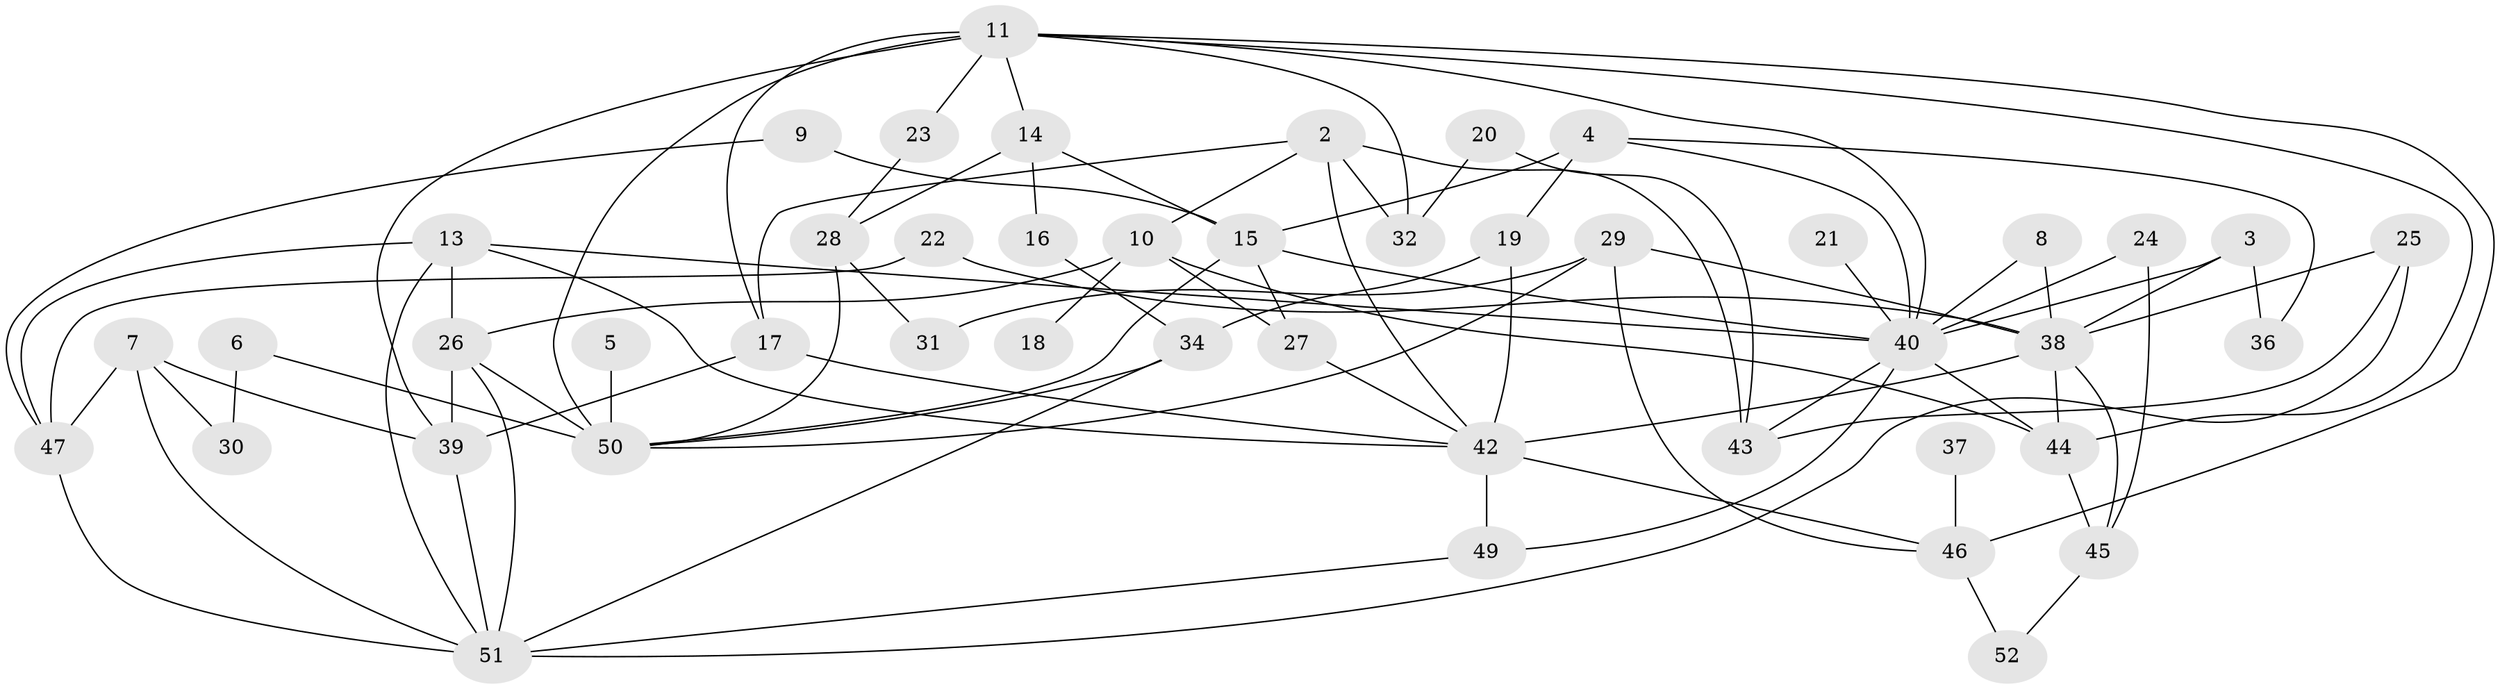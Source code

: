 // original degree distribution, {6: 0.07692307692307693, 4: 0.14423076923076922, 2: 0.3269230769230769, 5: 0.0673076923076923, 1: 0.1346153846153846, 3: 0.19230769230769232, 7: 0.009615384615384616, 0: 0.04807692307692308}
// Generated by graph-tools (version 1.1) at 2025/25/03/09/25 03:25:18]
// undirected, 46 vertices, 90 edges
graph export_dot {
graph [start="1"]
  node [color=gray90,style=filled];
  2;
  3;
  4;
  5;
  6;
  7;
  8;
  9;
  10;
  11;
  13;
  14;
  15;
  16;
  17;
  18;
  19;
  20;
  21;
  22;
  23;
  24;
  25;
  26;
  27;
  28;
  29;
  30;
  31;
  32;
  34;
  36;
  37;
  38;
  39;
  40;
  42;
  43;
  44;
  45;
  46;
  47;
  49;
  50;
  51;
  52;
  2 -- 10 [weight=1.0];
  2 -- 17 [weight=1.0];
  2 -- 32 [weight=1.0];
  2 -- 42 [weight=2.0];
  2 -- 43 [weight=1.0];
  3 -- 36 [weight=1.0];
  3 -- 38 [weight=1.0];
  3 -- 40 [weight=1.0];
  4 -- 15 [weight=2.0];
  4 -- 19 [weight=1.0];
  4 -- 36 [weight=1.0];
  4 -- 40 [weight=1.0];
  5 -- 50 [weight=1.0];
  6 -- 30 [weight=1.0];
  6 -- 50 [weight=2.0];
  7 -- 30 [weight=1.0];
  7 -- 39 [weight=1.0];
  7 -- 47 [weight=1.0];
  7 -- 51 [weight=1.0];
  8 -- 38 [weight=1.0];
  8 -- 40 [weight=1.0];
  9 -- 15 [weight=1.0];
  9 -- 47 [weight=1.0];
  10 -- 18 [weight=1.0];
  10 -- 26 [weight=1.0];
  10 -- 27 [weight=1.0];
  10 -- 44 [weight=1.0];
  11 -- 14 [weight=1.0];
  11 -- 17 [weight=1.0];
  11 -- 23 [weight=1.0];
  11 -- 32 [weight=1.0];
  11 -- 39 [weight=1.0];
  11 -- 40 [weight=1.0];
  11 -- 44 [weight=1.0];
  11 -- 46 [weight=1.0];
  11 -- 50 [weight=2.0];
  13 -- 26 [weight=1.0];
  13 -- 40 [weight=1.0];
  13 -- 42 [weight=1.0];
  13 -- 47 [weight=1.0];
  13 -- 51 [weight=1.0];
  14 -- 15 [weight=1.0];
  14 -- 16 [weight=1.0];
  14 -- 28 [weight=1.0];
  15 -- 27 [weight=1.0];
  15 -- 40 [weight=1.0];
  15 -- 50 [weight=1.0];
  16 -- 34 [weight=1.0];
  17 -- 39 [weight=1.0];
  17 -- 42 [weight=1.0];
  19 -- 34 [weight=1.0];
  19 -- 42 [weight=1.0];
  20 -- 32 [weight=1.0];
  20 -- 43 [weight=1.0];
  21 -- 40 [weight=1.0];
  22 -- 38 [weight=1.0];
  22 -- 47 [weight=1.0];
  23 -- 28 [weight=1.0];
  24 -- 40 [weight=1.0];
  24 -- 45 [weight=1.0];
  25 -- 38 [weight=1.0];
  25 -- 43 [weight=1.0];
  25 -- 51 [weight=1.0];
  26 -- 39 [weight=1.0];
  26 -- 50 [weight=1.0];
  26 -- 51 [weight=1.0];
  27 -- 42 [weight=1.0];
  28 -- 31 [weight=1.0];
  28 -- 50 [weight=1.0];
  29 -- 31 [weight=1.0];
  29 -- 38 [weight=1.0];
  29 -- 46 [weight=1.0];
  29 -- 50 [weight=1.0];
  34 -- 50 [weight=1.0];
  34 -- 51 [weight=1.0];
  37 -- 46 [weight=1.0];
  38 -- 42 [weight=1.0];
  38 -- 44 [weight=1.0];
  38 -- 45 [weight=1.0];
  39 -- 51 [weight=1.0];
  40 -- 43 [weight=1.0];
  40 -- 44 [weight=1.0];
  40 -- 49 [weight=1.0];
  42 -- 46 [weight=1.0];
  42 -- 49 [weight=1.0];
  44 -- 45 [weight=1.0];
  45 -- 52 [weight=1.0];
  46 -- 52 [weight=1.0];
  47 -- 51 [weight=1.0];
  49 -- 51 [weight=1.0];
}
